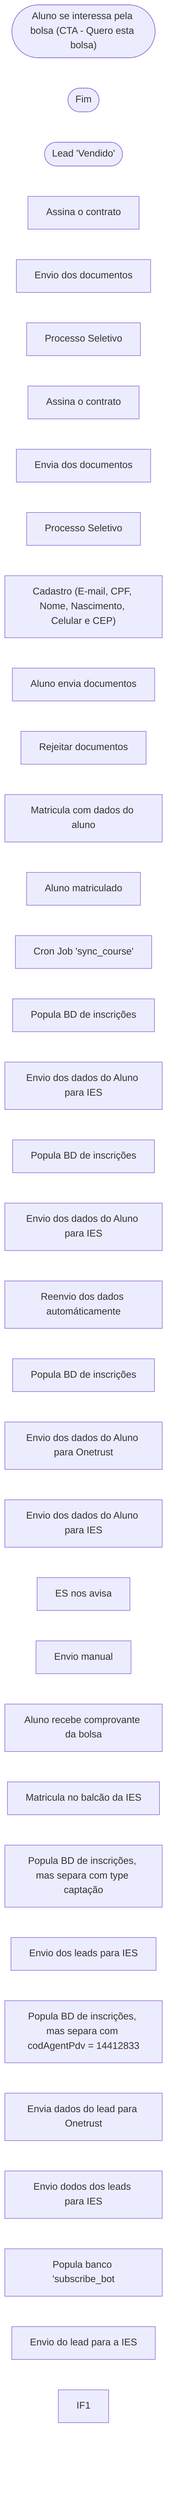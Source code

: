flowchart LR
    %% Start
    INICIO(["Aluno se interessa pela bolsa (CTA - Quero esta bolsa)"]) 
    FIM(["Fim"])
    LEAD(["Lead 'Vendido'"])

    AC1["Assina o contrato"]
    AC2["Envio dos documentos"]
    AC3["Processo Seletivo"]
    AC4["Assina o contrato"]
    AC5["Envia dos documentos"]
    AC6["Processo Seletivo"]

    AC7["Cadastro (E-mail, CPF, Nome, Nascimento, Celular e CEP)"]
    AC8["Aluno envia documentos"]
    AC9["Rejeitar documentos"]
    AC10["Matricula com dados do aluno"]
    AC11["Aluno matriculado"]

    AC12["Cron Job 'sync_course'"]
    AC13["Popula BD de inscrições"]
    AC14["Envio dos dados do Aluno para IES"]
    AC15["Popula BD de inscrições"]
    AC16["Envio dos dados do Aluno para IES"]
    AC17["Reenvio dos dados automáticamente"]

    AC18["Popula BD de inscrições"]
    AC19["Envio dos dados do Aluno para Onetrust"]
    AC20["Envio dos dados do Aluno para IES"]
    AC21["ES nos avisa"]
    AC22["Envio manual"]
    AC23["Aluno recebe comprovante da bolsa"]
    AC24["Matricula no balcão da IES"]

    AC25["Popula BD de inscrições, mas separa com type captação"]
    AC26["Envio dos leads para IES"]
    AC27["Popula BD de inscrições, mas separa com codAgentPdv = 14412833"]
    AC28["Envia dados do lead para Onetrust"]
    AC29["Envio dodos dos leads para IES"]
    AC30["Popula banco 'subscribe_bot"]
    AC31["Envio do lead para a IES"]

    IF1